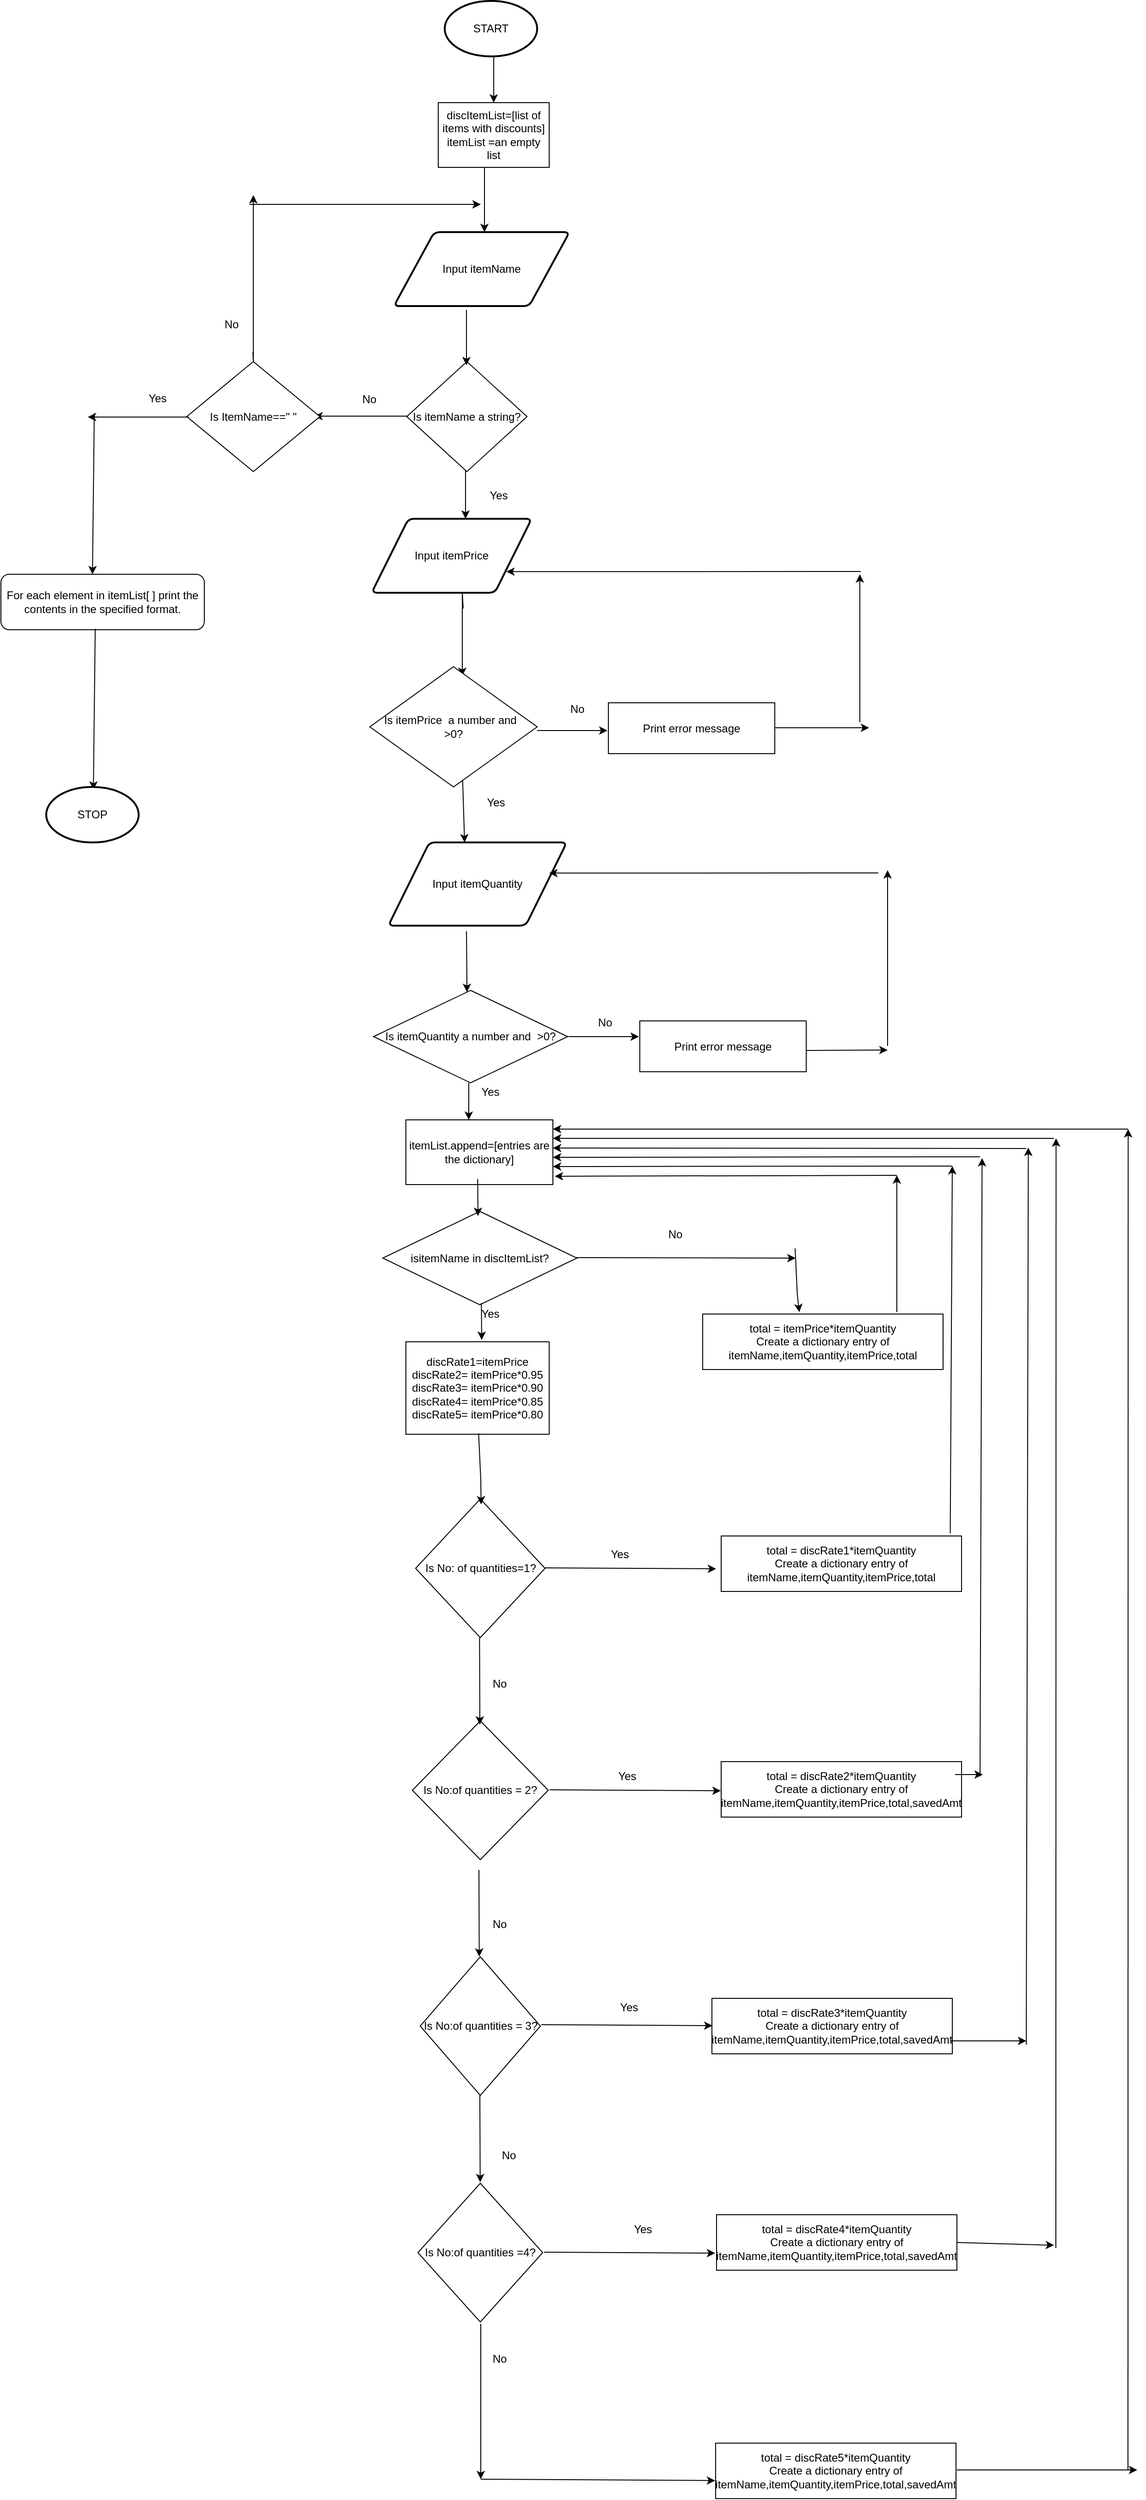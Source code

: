 <mxfile version="20.8.15" type="device"><diagram id="C5RBs43oDa-KdzZeNtuy" name="Page-1"><mxGraphModel dx="1877" dy="1652" grid="1" gridSize="10" guides="1" tooltips="1" connect="1" arrows="1" fold="1" page="1" pageScale="1" pageWidth="827" pageHeight="1169" math="0" shadow="0"><root><mxCell id="WIyWlLk6GJQsqaUBKTNV-0"/><mxCell id="WIyWlLk6GJQsqaUBKTNV-1" parent="WIyWlLk6GJQsqaUBKTNV-0"/><mxCell id="Qpaw-drPnYd5rChbz3Ln-0" value="START" style="strokeWidth=2;html=1;shape=mxgraph.flowchart.start_1;whiteSpace=wrap;" parent="WIyWlLk6GJQsqaUBKTNV-1" vertex="1"><mxGeometry x="221" y="-150" width="100" height="60" as="geometry"/></mxCell><mxCell id="Qpaw-drPnYd5rChbz3Ln-5" value="Input itemName" style="shape=parallelogram;html=1;strokeWidth=2;perimeter=parallelogramPerimeter;whiteSpace=wrap;rounded=1;arcSize=12;size=0.23;" parent="WIyWlLk6GJQsqaUBKTNV-1" vertex="1"><mxGeometry x="166" y="100" width="190" height="80" as="geometry"/></mxCell><mxCell id="VlZ74X_dVH1eno7yirSn-6" value="Is No: of quantities=1?" style="rhombus;whiteSpace=wrap;html=1;" parent="WIyWlLk6GJQsqaUBKTNV-1" vertex="1"><mxGeometry x="189.5" y="1470" width="140" height="150" as="geometry"/></mxCell><mxCell id="VlZ74X_dVH1eno7yirSn-7" value="" style="endArrow=classic;html=1;rounded=0;" parent="WIyWlLk6GJQsqaUBKTNV-1" edge="1"><mxGeometry width="50" height="50" relative="1" as="geometry"><mxPoint x="243.5" y="350" as="sourcePoint"/><mxPoint x="243.5" y="410" as="targetPoint"/></mxGeometry></mxCell><mxCell id="VlZ74X_dVH1eno7yirSn-14" value="" style="endArrow=classic;html=1;rounded=0;entryX=0.5;entryY=0;entryDx=0;entryDy=0;" parent="WIyWlLk6GJQsqaUBKTNV-1" edge="1"><mxGeometry width="50" height="50" relative="1" as="geometry"><mxPoint x="241" y="507" as="sourcePoint"/><mxPoint x="240" y="580" as="targetPoint"/><Array as="points"><mxPoint x="240" y="490"/></Array></mxGeometry></mxCell><mxCell id="VlZ74X_dVH1eno7yirSn-18" value="" style="endArrow=classic;html=1;rounded=0;" parent="WIyWlLk6GJQsqaUBKTNV-1" edge="1"><mxGeometry width="50" height="50" relative="1" as="geometry"><mxPoint x="321" y="639" as="sourcePoint"/><mxPoint x="397" y="639" as="targetPoint"/></mxGeometry></mxCell><mxCell id="VlZ74X_dVH1eno7yirSn-21" value="Is No:of quantities = 2?" style="rhombus;whiteSpace=wrap;html=1;" parent="WIyWlLk6GJQsqaUBKTNV-1" vertex="1"><mxGeometry x="186" y="1710" width="147" height="150" as="geometry"/></mxCell><mxCell id="VlZ74X_dVH1eno7yirSn-23" value="" style="endArrow=classic;html=1;rounded=0;entryX=0.546;entryY=0.007;entryDx=0;entryDy=0;entryPerimeter=0;" parent="WIyWlLk6GJQsqaUBKTNV-1" edge="1"><mxGeometry width="50" height="50" relative="1" as="geometry"><mxPoint x="239.8" y="674.16" as="sourcePoint"/><mxPoint x="242.5" y="760.0" as="targetPoint"/></mxGeometry></mxCell><mxCell id="VlZ74X_dVH1eno7yirSn-29" value="Is No:of quantities = 3?" style="rhombus;whiteSpace=wrap;html=1;" parent="WIyWlLk6GJQsqaUBKTNV-1" vertex="1"><mxGeometry x="194.5" y="1965" width="130" height="150" as="geometry"/></mxCell><mxCell id="VlZ74X_dVH1eno7yirSn-36" value="Is No:of quantities =4?" style="rhombus;whiteSpace=wrap;html=1;" parent="WIyWlLk6GJQsqaUBKTNV-1" vertex="1"><mxGeometry x="192" y="2210" width="135" height="150" as="geometry"/></mxCell><mxCell id="VlZ74X_dVH1eno7yirSn-50" value="" style="endArrow=classic;html=1;rounded=0;" parent="WIyWlLk6GJQsqaUBKTNV-1" edge="1"><mxGeometry width="50" height="50" relative="1" as="geometry"><mxPoint x="189" y="299" as="sourcePoint"/><mxPoint x="80" y="299" as="targetPoint"/></mxGeometry></mxCell><mxCell id="VlZ74X_dVH1eno7yirSn-54" value="Is ItemName==&quot; &quot;" style="rhombus;whiteSpace=wrap;html=1;" parent="WIyWlLk6GJQsqaUBKTNV-1" vertex="1"><mxGeometry x="-58" y="240" width="144" height="119" as="geometry"/></mxCell><mxCell id="VlZ74X_dVH1eno7yirSn-55" value="" style="endArrow=classic;html=1;rounded=0;" parent="WIyWlLk6GJQsqaUBKTNV-1" edge="1"><mxGeometry width="50" height="50" relative="1" as="geometry"><mxPoint x="-158" y="296" as="sourcePoint"/><mxPoint x="-160" y="470" as="targetPoint"/></mxGeometry></mxCell><mxCell id="VlZ74X_dVH1eno7yirSn-59" value="" style="endArrow=classic;html=1;rounded=0;exitX=1;exitY=0.5;exitDx=0;exitDy=0;" parent="WIyWlLk6GJQsqaUBKTNV-1" edge="1"><mxGeometry width="50" height="50" relative="1" as="geometry"><mxPoint x="329.5" y="1544.5" as="sourcePoint"/><mxPoint x="514.5" y="1545.5" as="targetPoint"/></mxGeometry></mxCell><mxCell id="VlZ74X_dVH1eno7yirSn-64" value="" style="endArrow=classic;html=1;rounded=0;" parent="WIyWlLk6GJQsqaUBKTNV-1" edge="1"><mxGeometry width="50" height="50" relative="1" as="geometry"><mxPoint x="247" y="1020" as="sourcePoint"/><mxPoint x="247" y="1060" as="targetPoint"/></mxGeometry></mxCell><mxCell id="VlZ74X_dVH1eno7yirSn-67" value="Is itemName a string?" style="rhombus;whiteSpace=wrap;html=1;" parent="WIyWlLk6GJQsqaUBKTNV-1" vertex="1"><mxGeometry x="180" y="240" width="130" height="119" as="geometry"/></mxCell><mxCell id="VlZ74X_dVH1eno7yirSn-68" value="" style="endArrow=classic;html=1;rounded=0;" parent="WIyWlLk6GJQsqaUBKTNV-1" edge="1"><mxGeometry width="50" height="50" relative="1" as="geometry"><mxPoint x="244.5" y="184" as="sourcePoint"/><mxPoint x="244.5" y="244" as="targetPoint"/></mxGeometry></mxCell><mxCell id="VlZ74X_dVH1eno7yirSn-69" value="Yes" style="text;html=1;align=center;verticalAlign=middle;resizable=0;points=[];autosize=1;strokeColor=none;fillColor=none;" parent="WIyWlLk6GJQsqaUBKTNV-1" vertex="1"><mxGeometry x="259" y="370" width="40" height="30" as="geometry"/></mxCell><mxCell id="VlZ74X_dVH1eno7yirSn-70" value="No" style="text;html=1;align=center;verticalAlign=middle;resizable=0;points=[];autosize=1;strokeColor=none;fillColor=none;" parent="WIyWlLk6GJQsqaUBKTNV-1" vertex="1"><mxGeometry x="119" y="266" width="40" height="30" as="geometry"/></mxCell><mxCell id="VlZ74X_dVH1eno7yirSn-71" value="" style="endArrow=classic;html=1;rounded=0;" parent="WIyWlLk6GJQsqaUBKTNV-1" edge="1"><mxGeometry width="50" height="50" relative="1" as="geometry"><mxPoint x="-56" y="300" as="sourcePoint"/><mxPoint x="-165" y="300" as="targetPoint"/></mxGeometry></mxCell><mxCell id="VlZ74X_dVH1eno7yirSn-72" value="Yes" style="text;html=1;align=center;verticalAlign=middle;resizable=0;points=[];autosize=1;strokeColor=none;fillColor=none;" parent="WIyWlLk6GJQsqaUBKTNV-1" vertex="1"><mxGeometry x="-110" y="265" width="40" height="30" as="geometry"/></mxCell><mxCell id="VlZ74X_dVH1eno7yirSn-73" value="Input itemPrice" style="shape=parallelogram;html=1;strokeWidth=2;perimeter=parallelogramPerimeter;whiteSpace=wrap;rounded=1;arcSize=12;size=0.23;" parent="WIyWlLk6GJQsqaUBKTNV-1" vertex="1"><mxGeometry x="142" y="410" width="173" height="80" as="geometry"/></mxCell><mxCell id="VlZ74X_dVH1eno7yirSn-74" value="Is itemPrice&amp;nbsp; a number and&amp;nbsp;&amp;nbsp;&lt;br&gt;&amp;gt;0?" style="rhombus;whiteSpace=wrap;html=1;" parent="WIyWlLk6GJQsqaUBKTNV-1" vertex="1"><mxGeometry x="140" y="570" width="181" height="130" as="geometry"/></mxCell><mxCell id="VlZ74X_dVH1eno7yirSn-75" value="Input itemQuantity" style="shape=parallelogram;html=1;strokeWidth=2;perimeter=parallelogramPerimeter;whiteSpace=wrap;rounded=1;arcSize=12;size=0.23;" parent="WIyWlLk6GJQsqaUBKTNV-1" vertex="1"><mxGeometry x="160" y="760" width="193" height="90" as="geometry"/></mxCell><mxCell id="VlZ74X_dVH1eno7yirSn-77" value="Is itemQuantity a number and&amp;nbsp; &amp;gt;0?" style="rhombus;whiteSpace=wrap;html=1;" parent="WIyWlLk6GJQsqaUBKTNV-1" vertex="1"><mxGeometry x="144" y="920" width="210" height="100" as="geometry"/></mxCell><mxCell id="VlZ74X_dVH1eno7yirSn-81" value="" style="endArrow=classic;html=1;rounded=0;" parent="WIyWlLk6GJQsqaUBKTNV-1" edge="1"><mxGeometry width="50" height="50" relative="1" as="geometry"><mxPoint x="258.65" y="1620.16" as="sourcePoint"/><mxPoint x="259" y="1714" as="targetPoint"/></mxGeometry></mxCell><mxCell id="VlZ74X_dVH1eno7yirSn-84" value="" style="endArrow=classic;html=1;rounded=0;" parent="WIyWlLk6GJQsqaUBKTNV-1" edge="1"><mxGeometry width="50" height="50" relative="1" as="geometry"><mxPoint x="258.0" y="1871.08" as="sourcePoint"/><mxPoint x="258.35" y="1964.92" as="targetPoint"/></mxGeometry></mxCell><mxCell id="VlZ74X_dVH1eno7yirSn-86" value="" style="endArrow=classic;html=1;rounded=0;" parent="WIyWlLk6GJQsqaUBKTNV-1" edge="1"><mxGeometry width="50" height="50" relative="1" as="geometry"><mxPoint x="259.0" y="2115" as="sourcePoint"/><mxPoint x="259.35" y="2208.84" as="targetPoint"/></mxGeometry></mxCell><mxCell id="VlZ74X_dVH1eno7yirSn-123" value="For each element in itemList[ ] print the contents in the specified format." style="rounded=1;whiteSpace=wrap;html=1;" parent="WIyWlLk6GJQsqaUBKTNV-1" vertex="1"><mxGeometry x="-259" y="470" width="220" height="60" as="geometry"/></mxCell><mxCell id="VlZ74X_dVH1eno7yirSn-124" value="" style="endArrow=classic;html=1;rounded=0;" parent="WIyWlLk6GJQsqaUBKTNV-1" edge="1"><mxGeometry width="50" height="50" relative="1" as="geometry"><mxPoint x="-157" y="529" as="sourcePoint"/><mxPoint x="-159" y="703" as="targetPoint"/></mxGeometry></mxCell><mxCell id="VlZ74X_dVH1eno7yirSn-125" value="STOP" style="strokeWidth=2;html=1;shape=mxgraph.flowchart.start_1;whiteSpace=wrap;" parent="WIyWlLk6GJQsqaUBKTNV-1" vertex="1"><mxGeometry x="-210" y="700" width="100" height="60" as="geometry"/></mxCell><mxCell id="VlZ74X_dVH1eno7yirSn-128" value="" style="endArrow=classic;html=1;rounded=0;" parent="WIyWlLk6GJQsqaUBKTNV-1" edge="1"><mxGeometry width="50" height="50" relative="1" as="geometry"><mxPoint x="264" y="30" as="sourcePoint"/><mxPoint x="264" y="100" as="targetPoint"/></mxGeometry></mxCell><mxCell id="xREd8NeB-QM-yeO-wV4U-1" value="No" style="text;html=1;align=center;verticalAlign=middle;resizable=0;points=[];autosize=1;strokeColor=none;fillColor=none;" vertex="1" parent="WIyWlLk6GJQsqaUBKTNV-1"><mxGeometry x="344" y="601" width="40" height="30" as="geometry"/></mxCell><mxCell id="xREd8NeB-QM-yeO-wV4U-2" value="Print error message" style="rounded=0;whiteSpace=wrap;html=1;" vertex="1" parent="WIyWlLk6GJQsqaUBKTNV-1"><mxGeometry x="398" y="609" width="180" height="55" as="geometry"/></mxCell><mxCell id="xREd8NeB-QM-yeO-wV4U-4" value="" style="endArrow=classic;html=1;rounded=0;" edge="1" parent="WIyWlLk6GJQsqaUBKTNV-1"><mxGeometry width="50" height="50" relative="1" as="geometry"><mxPoint x="578" y="636" as="sourcePoint"/><mxPoint x="680" y="636" as="targetPoint"/></mxGeometry></mxCell><mxCell id="xREd8NeB-QM-yeO-wV4U-5" value="" style="endArrow=classic;html=1;rounded=0;" edge="1" parent="WIyWlLk6GJQsqaUBKTNV-1"><mxGeometry width="50" height="50" relative="1" as="geometry"><mxPoint x="670" y="630" as="sourcePoint"/><mxPoint x="670" y="470" as="targetPoint"/></mxGeometry></mxCell><mxCell id="xREd8NeB-QM-yeO-wV4U-26" value="" style="endArrow=classic;html=1;rounded=0;" edge="1" parent="WIyWlLk6GJQsqaUBKTNV-1"><mxGeometry width="50" height="50" relative="1" as="geometry"><mxPoint x="13.5" y="230" as="sourcePoint"/><mxPoint x="14" y="60" as="targetPoint"/><Array as="points"><mxPoint x="14" y="240"/></Array></mxGeometry></mxCell><mxCell id="xREd8NeB-QM-yeO-wV4U-27" value="" style="endArrow=classic;html=1;rounded=0;" edge="1" parent="WIyWlLk6GJQsqaUBKTNV-1"><mxGeometry width="50" height="50" relative="1" as="geometry"><mxPoint x="10" y="70" as="sourcePoint"/><mxPoint x="260" y="70" as="targetPoint"/></mxGeometry></mxCell><mxCell id="xREd8NeB-QM-yeO-wV4U-28" value="No" style="text;html=1;align=center;verticalAlign=middle;resizable=0;points=[];autosize=1;strokeColor=none;fillColor=none;" vertex="1" parent="WIyWlLk6GJQsqaUBKTNV-1"><mxGeometry x="-30" y="185" width="40" height="30" as="geometry"/></mxCell><mxCell id="xREd8NeB-QM-yeO-wV4U-30" value="Yes" style="text;html=1;align=center;verticalAlign=middle;resizable=0;points=[];autosize=1;strokeColor=none;fillColor=none;" vertex="1" parent="WIyWlLk6GJQsqaUBKTNV-1"><mxGeometry x="256" y="702" width="40" height="30" as="geometry"/></mxCell><mxCell id="xREd8NeB-QM-yeO-wV4U-31" value="" style="endArrow=classic;html=1;rounded=0;" edge="1" parent="WIyWlLk6GJQsqaUBKTNV-1"><mxGeometry width="50" height="50" relative="1" as="geometry"><mxPoint x="671" y="467" as="sourcePoint"/><mxPoint x="287.606" y="467.188" as="targetPoint"/></mxGeometry></mxCell><mxCell id="xREd8NeB-QM-yeO-wV4U-32" value="" style="endArrow=classic;html=1;rounded=0;entryX=0.546;entryY=0.007;entryDx=0;entryDy=0;entryPerimeter=0;exitX=0.438;exitY=1.067;exitDx=0;exitDy=0;exitPerimeter=0;" edge="1" parent="WIyWlLk6GJQsqaUBKTNV-1" source="VlZ74X_dVH1eno7yirSn-75"><mxGeometry width="50" height="50" relative="1" as="geometry"><mxPoint x="245" y="860" as="sourcePoint"/><mxPoint x="245.1" y="921.84" as="targetPoint"/></mxGeometry></mxCell><mxCell id="xREd8NeB-QM-yeO-wV4U-34" style="edgeStyle=orthogonalEdgeStyle;rounded=0;orthogonalLoop=1;jettySize=auto;html=1;exitX=0.5;exitY=1;exitDx=0;exitDy=0;" edge="1" parent="WIyWlLk6GJQsqaUBKTNV-1" source="VlZ74X_dVH1eno7yirSn-77" target="VlZ74X_dVH1eno7yirSn-77"><mxGeometry relative="1" as="geometry"/></mxCell><mxCell id="xREd8NeB-QM-yeO-wV4U-35" value="" style="endArrow=classic;html=1;rounded=0;" edge="1" parent="WIyWlLk6GJQsqaUBKTNV-1"><mxGeometry width="50" height="50" relative="1" as="geometry"><mxPoint x="355" y="970" as="sourcePoint"/><mxPoint x="431" y="970" as="targetPoint"/><Array as="points"><mxPoint x="390" y="970"/></Array></mxGeometry></mxCell><mxCell id="xREd8NeB-QM-yeO-wV4U-36" value="Print error message" style="rounded=0;whiteSpace=wrap;html=1;" vertex="1" parent="WIyWlLk6GJQsqaUBKTNV-1"><mxGeometry x="432" y="953" width="180" height="55" as="geometry"/></mxCell><mxCell id="xREd8NeB-QM-yeO-wV4U-37" value="" style="endArrow=classic;html=1;rounded=0;" edge="1" parent="WIyWlLk6GJQsqaUBKTNV-1"><mxGeometry width="50" height="50" relative="1" as="geometry"><mxPoint x="612" y="985" as="sourcePoint"/><mxPoint x="700" y="984.5" as="targetPoint"/></mxGeometry></mxCell><mxCell id="xREd8NeB-QM-yeO-wV4U-39" value="" style="endArrow=classic;html=1;rounded=0;" edge="1" parent="WIyWlLk6GJQsqaUBKTNV-1"><mxGeometry width="50" height="50" relative="1" as="geometry"><mxPoint x="700" y="980" as="sourcePoint"/><mxPoint x="700" y="790" as="targetPoint"/></mxGeometry></mxCell><mxCell id="xREd8NeB-QM-yeO-wV4U-40" value="" style="endArrow=classic;html=1;rounded=0;" edge="1" parent="WIyWlLk6GJQsqaUBKTNV-1"><mxGeometry width="50" height="50" relative="1" as="geometry"><mxPoint x="690" y="793" as="sourcePoint"/><mxPoint x="333.996" y="793.188" as="targetPoint"/></mxGeometry></mxCell><mxCell id="xREd8NeB-QM-yeO-wV4U-43" value="No" style="text;html=1;align=center;verticalAlign=middle;resizable=0;points=[];autosize=1;strokeColor=none;fillColor=none;" vertex="1" parent="WIyWlLk6GJQsqaUBKTNV-1"><mxGeometry x="373.5" y="940" width="40" height="30" as="geometry"/></mxCell><mxCell id="xREd8NeB-QM-yeO-wV4U-45" value="Yes" style="text;html=1;align=center;verticalAlign=middle;resizable=0;points=[];autosize=1;strokeColor=none;fillColor=none;" vertex="1" parent="WIyWlLk6GJQsqaUBKTNV-1"><mxGeometry x="242.5" y="1220" width="40" height="30" as="geometry"/></mxCell><mxCell id="xREd8NeB-QM-yeO-wV4U-46" value="discRate1=itemPrice&lt;br&gt;discRate2= itemPrice*0.95&lt;br&gt;discRate3= itemPrice*0.90&lt;br&gt;discRate4= itemPrice*0.85&lt;br&gt;discRate5= itemPrice*0.80" style="rounded=0;whiteSpace=wrap;html=1;" vertex="1" parent="WIyWlLk6GJQsqaUBKTNV-1"><mxGeometry x="179" y="1300" width="155" height="100" as="geometry"/></mxCell><mxCell id="xREd8NeB-QM-yeO-wV4U-47" value="" style="endArrow=classic;html=1;rounded=0;" edge="1" parent="WIyWlLk6GJQsqaUBKTNV-1"><mxGeometry width="50" height="50" relative="1" as="geometry"><mxPoint x="353" y="1209" as="sourcePoint"/><mxPoint x="600.5" y="1209.5" as="targetPoint"/></mxGeometry></mxCell><mxCell id="xREd8NeB-QM-yeO-wV4U-48" value="itemList.append=[entries are the dictionary]" style="rounded=0;whiteSpace=wrap;html=1;" vertex="1" parent="WIyWlLk6GJQsqaUBKTNV-1"><mxGeometry x="179" y="1060" width="159" height="70" as="geometry"/></mxCell><mxCell id="xREd8NeB-QM-yeO-wV4U-49" value="No" style="text;html=1;align=center;verticalAlign=middle;resizable=0;points=[];autosize=1;strokeColor=none;fillColor=none;" vertex="1" parent="WIyWlLk6GJQsqaUBKTNV-1"><mxGeometry x="450" y="1169" width="40" height="30" as="geometry"/></mxCell><mxCell id="xREd8NeB-QM-yeO-wV4U-50" value="total = itemPrice*itemQuantity&lt;br&gt;Create a dictionary entry of itemName,itemQuantity,itemPrice,total" style="rounded=0;whiteSpace=wrap;html=1;strokeColor=default;" vertex="1" parent="WIyWlLk6GJQsqaUBKTNV-1"><mxGeometry x="500" y="1270" width="260" height="60" as="geometry"/></mxCell><mxCell id="xREd8NeB-QM-yeO-wV4U-51" value="" style="endArrow=classic;html=1;rounded=0;entryX=0.402;entryY=-0.033;entryDx=0;entryDy=0;entryPerimeter=0;" edge="1" parent="WIyWlLk6GJQsqaUBKTNV-1" target="xREd8NeB-QM-yeO-wV4U-50"><mxGeometry width="50" height="50" relative="1" as="geometry"><mxPoint x="600.0" y="1199" as="sourcePoint"/><mxPoint x="602.7" y="1275.84" as="targetPoint"/><Array as="points"><mxPoint x="602.35" y="1249"/></Array></mxGeometry></mxCell><mxCell id="xREd8NeB-QM-yeO-wV4U-52" value="" style="endArrow=classic;html=1;rounded=0;entryX=0.546;entryY=0.007;entryDx=0;entryDy=0;entryPerimeter=0;" edge="1" parent="WIyWlLk6GJQsqaUBKTNV-1"><mxGeometry width="50" height="50" relative="1" as="geometry"><mxPoint x="257.65" y="1399" as="sourcePoint"/><mxPoint x="260.35" y="1475.84" as="targetPoint"/><Array as="points"><mxPoint x="260" y="1449"/></Array></mxGeometry></mxCell><mxCell id="xREd8NeB-QM-yeO-wV4U-53" value="total = discRate1*itemQuantity&lt;br&gt;Create a dictionary entry of itemName,itemQuantity,itemPrice,total" style="rounded=0;whiteSpace=wrap;html=1;strokeColor=default;" vertex="1" parent="WIyWlLk6GJQsqaUBKTNV-1"><mxGeometry x="520" y="1510" width="260" height="60" as="geometry"/></mxCell><mxCell id="xREd8NeB-QM-yeO-wV4U-54" value="Yes" style="text;html=1;align=center;verticalAlign=middle;resizable=0;points=[];autosize=1;strokeColor=none;fillColor=none;" vertex="1" parent="WIyWlLk6GJQsqaUBKTNV-1"><mxGeometry x="390" y="1515" width="40" height="30" as="geometry"/></mxCell><mxCell id="xREd8NeB-QM-yeO-wV4U-55" value="No" style="text;html=1;align=center;verticalAlign=middle;resizable=0;points=[];autosize=1;strokeColor=none;fillColor=none;" vertex="1" parent="WIyWlLk6GJQsqaUBKTNV-1"><mxGeometry x="260" y="1655" width="40" height="30" as="geometry"/></mxCell><mxCell id="xREd8NeB-QM-yeO-wV4U-56" value="" style="endArrow=classic;html=1;rounded=0;exitX=1;exitY=0.5;exitDx=0;exitDy=0;" edge="1" parent="WIyWlLk6GJQsqaUBKTNV-1"><mxGeometry width="50" height="50" relative="1" as="geometry"><mxPoint x="334.5" y="1784.5" as="sourcePoint"/><mxPoint x="519.5" y="1785.5" as="targetPoint"/></mxGeometry></mxCell><mxCell id="xREd8NeB-QM-yeO-wV4U-57" value="Yes" style="text;html=1;align=center;verticalAlign=middle;resizable=0;points=[];autosize=1;strokeColor=none;fillColor=none;" vertex="1" parent="WIyWlLk6GJQsqaUBKTNV-1"><mxGeometry x="398" y="1755" width="40" height="30" as="geometry"/></mxCell><mxCell id="xREd8NeB-QM-yeO-wV4U-58" value="total = discRate2*itemQuantity&lt;br&gt;Create a dictionary entry of itemName,itemQuantity,itemPrice,total,savedAmt" style="rounded=0;whiteSpace=wrap;html=1;strokeColor=default;" vertex="1" parent="WIyWlLk6GJQsqaUBKTNV-1"><mxGeometry x="520" y="1754" width="260" height="60" as="geometry"/></mxCell><mxCell id="xREd8NeB-QM-yeO-wV4U-61" value="" style="endArrow=classic;html=1;rounded=0;exitX=1;exitY=0.5;exitDx=0;exitDy=0;" edge="1" parent="WIyWlLk6GJQsqaUBKTNV-1"><mxGeometry width="50" height="50" relative="1" as="geometry"><mxPoint x="325.5" y="2038.5" as="sourcePoint"/><mxPoint x="510.5" y="2039.5" as="targetPoint"/></mxGeometry></mxCell><mxCell id="xREd8NeB-QM-yeO-wV4U-62" value="total = discRate3*itemQuantity&lt;br&gt;Create a dictionary entry of itemName,itemQuantity,itemPrice,total,savedAmt" style="rounded=0;whiteSpace=wrap;html=1;strokeColor=default;" vertex="1" parent="WIyWlLk6GJQsqaUBKTNV-1"><mxGeometry x="510" y="2010" width="260" height="60" as="geometry"/></mxCell><mxCell id="xREd8NeB-QM-yeO-wV4U-64" value="" style="endArrow=classic;html=1;rounded=0;exitX=1;exitY=0.5;exitDx=0;exitDy=0;" edge="1" parent="WIyWlLk6GJQsqaUBKTNV-1"><mxGeometry width="50" height="50" relative="1" as="geometry"><mxPoint x="328.5" y="2284.5" as="sourcePoint"/><mxPoint x="513.5" y="2285.5" as="targetPoint"/></mxGeometry></mxCell><mxCell id="xREd8NeB-QM-yeO-wV4U-66" value="total = discRate4*itemQuantity&lt;br&gt;Create a dictionary entry of itemName,itemQuantity,itemPrice,total,savedAmt" style="rounded=0;whiteSpace=wrap;html=1;strokeColor=default;" vertex="1" parent="WIyWlLk6GJQsqaUBKTNV-1"><mxGeometry x="515" y="2244" width="260" height="60" as="geometry"/></mxCell><mxCell id="xREd8NeB-QM-yeO-wV4U-68" value="" style="endArrow=classic;html=1;rounded=0;" edge="1" parent="WIyWlLk6GJQsqaUBKTNV-1"><mxGeometry width="50" height="50" relative="1" as="geometry"><mxPoint x="260" y="2362" as="sourcePoint"/><mxPoint x="260" y="2530" as="targetPoint"/></mxGeometry></mxCell><mxCell id="xREd8NeB-QM-yeO-wV4U-69" value="" style="endArrow=classic;html=1;rounded=0;" edge="1" parent="WIyWlLk6GJQsqaUBKTNV-1"><mxGeometry width="50" height="50" relative="1" as="geometry"><mxPoint x="260" y="2530" as="sourcePoint"/><mxPoint x="513.5" y="2531.5" as="targetPoint"/></mxGeometry></mxCell><mxCell id="xREd8NeB-QM-yeO-wV4U-70" value="total = discRate5*itemQuantity&lt;br&gt;Create a dictionary entry of itemName,itemQuantity,itemPrice,total,savedAmt" style="rounded=0;whiteSpace=wrap;html=1;strokeColor=default;" vertex="1" parent="WIyWlLk6GJQsqaUBKTNV-1"><mxGeometry x="514" y="2491" width="260" height="60" as="geometry"/></mxCell><mxCell id="xREd8NeB-QM-yeO-wV4U-75" value="" style="endArrow=classic;html=1;rounded=0;" edge="1" parent="WIyWlLk6GJQsqaUBKTNV-1" target="xREd8NeB-QM-yeO-wV4U-76"><mxGeometry width="50" height="50" relative="1" as="geometry"><mxPoint x="274" y="-89" as="sourcePoint"/><mxPoint x="274" y="-19" as="targetPoint"/></mxGeometry></mxCell><mxCell id="xREd8NeB-QM-yeO-wV4U-76" value="discItemList=[list of items with discounts]&lt;br&gt;itemList =an empty list" style="rounded=0;whiteSpace=wrap;html=1;" vertex="1" parent="WIyWlLk6GJQsqaUBKTNV-1"><mxGeometry x="214" y="-40" width="120" height="70" as="geometry"/></mxCell><mxCell id="xREd8NeB-QM-yeO-wV4U-77" value="isitemName in discItemList?" style="rhombus;whiteSpace=wrap;html=1;" vertex="1" parent="WIyWlLk6GJQsqaUBKTNV-1"><mxGeometry x="154" y="1159" width="210" height="101" as="geometry"/></mxCell><mxCell id="xREd8NeB-QM-yeO-wV4U-78" value="" style="endArrow=classic;html=1;rounded=0;" edge="1" parent="WIyWlLk6GJQsqaUBKTNV-1"><mxGeometry width="50" height="50" relative="1" as="geometry"><mxPoint x="256.65" y="1124" as="sourcePoint"/><mxPoint x="257" y="1164" as="targetPoint"/></mxGeometry></mxCell><mxCell id="xREd8NeB-QM-yeO-wV4U-84" value="" style="endArrow=classic;html=1;rounded=0;" edge="1" parent="WIyWlLk6GJQsqaUBKTNV-1"><mxGeometry width="50" height="50" relative="1" as="geometry"><mxPoint x="260.65" y="1258" as="sourcePoint"/><mxPoint x="261" y="1298" as="targetPoint"/></mxGeometry></mxCell><mxCell id="xREd8NeB-QM-yeO-wV4U-85" value="Yes" style="text;html=1;align=center;verticalAlign=middle;resizable=0;points=[];autosize=1;strokeColor=none;fillColor=none;" vertex="1" parent="WIyWlLk6GJQsqaUBKTNV-1"><mxGeometry x="250" y="1255" width="40" height="30" as="geometry"/></mxCell><mxCell id="xREd8NeB-QM-yeO-wV4U-86" value="No" style="text;html=1;align=center;verticalAlign=middle;resizable=0;points=[];autosize=1;strokeColor=none;fillColor=none;" vertex="1" parent="WIyWlLk6GJQsqaUBKTNV-1"><mxGeometry x="260" y="1915" width="40" height="30" as="geometry"/></mxCell><mxCell id="xREd8NeB-QM-yeO-wV4U-88" value="Yes" style="text;html=1;align=center;verticalAlign=middle;resizable=0;points=[];autosize=1;strokeColor=none;fillColor=none;" vertex="1" parent="WIyWlLk6GJQsqaUBKTNV-1"><mxGeometry x="400" y="2005" width="40" height="30" as="geometry"/></mxCell><mxCell id="xREd8NeB-QM-yeO-wV4U-89" value="No" style="text;html=1;align=center;verticalAlign=middle;resizable=0;points=[];autosize=1;strokeColor=none;fillColor=none;" vertex="1" parent="WIyWlLk6GJQsqaUBKTNV-1"><mxGeometry x="270" y="2165" width="40" height="30" as="geometry"/></mxCell><mxCell id="xREd8NeB-QM-yeO-wV4U-91" value="Yes" style="text;html=1;align=center;verticalAlign=middle;resizable=0;points=[];autosize=1;strokeColor=none;fillColor=none;" vertex="1" parent="WIyWlLk6GJQsqaUBKTNV-1"><mxGeometry x="415" y="2245" width="40" height="30" as="geometry"/></mxCell><mxCell id="xREd8NeB-QM-yeO-wV4U-93" value="No" style="text;html=1;align=center;verticalAlign=middle;resizable=0;points=[];autosize=1;strokeColor=none;fillColor=none;" vertex="1" parent="WIyWlLk6GJQsqaUBKTNV-1"><mxGeometry x="260" y="2385" width="40" height="30" as="geometry"/></mxCell><mxCell id="xREd8NeB-QM-yeO-wV4U-94" value="" style="endArrow=classic;html=1;rounded=0;" edge="1" parent="WIyWlLk6GJQsqaUBKTNV-1"><mxGeometry width="50" height="50" relative="1" as="geometry"><mxPoint x="710" y="1120" as="sourcePoint"/><mxPoint x="340" y="1121" as="targetPoint"/><Array as="points"><mxPoint x="340" y="1121"/></Array></mxGeometry></mxCell><mxCell id="xREd8NeB-QM-yeO-wV4U-95" value="" style="endArrow=classic;html=1;rounded=0;" edge="1" parent="WIyWlLk6GJQsqaUBKTNV-1"><mxGeometry width="50" height="50" relative="1" as="geometry"><mxPoint x="710" y="1268" as="sourcePoint"/><mxPoint x="710" y="1120" as="targetPoint"/></mxGeometry></mxCell><mxCell id="xREd8NeB-QM-yeO-wV4U-96" value="" style="endArrow=classic;html=1;rounded=0;" edge="1" parent="WIyWlLk6GJQsqaUBKTNV-1"><mxGeometry width="50" height="50" relative="1" as="geometry"><mxPoint x="770" y="1110" as="sourcePoint"/><mxPoint x="338" y="1110.5" as="targetPoint"/><Array as="points"><mxPoint x="338" y="1110.5"/></Array></mxGeometry></mxCell><mxCell id="xREd8NeB-QM-yeO-wV4U-97" value="" style="endArrow=classic;html=1;rounded=0;exitX=0.953;exitY=-0.047;exitDx=0;exitDy=0;exitPerimeter=0;" edge="1" parent="WIyWlLk6GJQsqaUBKTNV-1" source="xREd8NeB-QM-yeO-wV4U-53"><mxGeometry width="50" height="50" relative="1" as="geometry"><mxPoint x="770" y="1258" as="sourcePoint"/><mxPoint x="770" y="1110" as="targetPoint"/></mxGeometry></mxCell><mxCell id="xREd8NeB-QM-yeO-wV4U-98" value="" style="endArrow=classic;html=1;rounded=0;" edge="1" parent="WIyWlLk6GJQsqaUBKTNV-1"><mxGeometry width="50" height="50" relative="1" as="geometry"><mxPoint x="800" y="1100" as="sourcePoint"/><mxPoint x="338" y="1100.5" as="targetPoint"/><Array as="points"><mxPoint x="338" y="1100.5"/></Array></mxGeometry></mxCell><mxCell id="xREd8NeB-QM-yeO-wV4U-99" value="" style="endArrow=classic;html=1;rounded=0;" edge="1" parent="WIyWlLk6GJQsqaUBKTNV-1"><mxGeometry width="50" height="50" relative="1" as="geometry"><mxPoint x="800" y="1770" as="sourcePoint"/><mxPoint x="802.22" y="1101.41" as="targetPoint"/></mxGeometry></mxCell><mxCell id="xREd8NeB-QM-yeO-wV4U-100" value="" style="endArrow=classic;html=1;rounded=0;" edge="1" parent="WIyWlLk6GJQsqaUBKTNV-1"><mxGeometry width="50" height="50" relative="1" as="geometry"><mxPoint x="773" y="1768" as="sourcePoint"/><mxPoint x="803" y="1768" as="targetPoint"/></mxGeometry></mxCell><mxCell id="xREd8NeB-QM-yeO-wV4U-103" value="" style="endArrow=classic;html=1;rounded=0;" edge="1" parent="WIyWlLk6GJQsqaUBKTNV-1"><mxGeometry width="50" height="50" relative="1" as="geometry"><mxPoint x="850" y="1091" as="sourcePoint"/><mxPoint x="338" y="1090.5" as="targetPoint"/><Array as="points"><mxPoint x="338" y="1090.5"/></Array></mxGeometry></mxCell><mxCell id="xREd8NeB-QM-yeO-wV4U-104" value="" style="endArrow=classic;html=1;rounded=0;" edge="1" parent="WIyWlLk6GJQsqaUBKTNV-1"><mxGeometry width="50" height="50" relative="1" as="geometry"><mxPoint x="850" y="2060" as="sourcePoint"/><mxPoint x="852.22" y="1090.0" as="targetPoint"/></mxGeometry></mxCell><mxCell id="xREd8NeB-QM-yeO-wV4U-105" value="" style="endArrow=classic;html=1;rounded=0;" edge="1" parent="WIyWlLk6GJQsqaUBKTNV-1"><mxGeometry width="50" height="50" relative="1" as="geometry"><mxPoint x="768" y="2056" as="sourcePoint"/><mxPoint x="850" y="2056" as="targetPoint"/></mxGeometry></mxCell><mxCell id="xREd8NeB-QM-yeO-wV4U-106" value="" style="endArrow=classic;html=1;rounded=0;" edge="1" parent="WIyWlLk6GJQsqaUBKTNV-1"><mxGeometry width="50" height="50" relative="1" as="geometry"><mxPoint x="880" y="1080" as="sourcePoint"/><mxPoint x="338" y="1080" as="targetPoint"/><Array as="points"><mxPoint x="338" y="1080"/></Array></mxGeometry></mxCell><mxCell id="xREd8NeB-QM-yeO-wV4U-107" value="" style="endArrow=classic;html=1;rounded=0;" edge="1" parent="WIyWlLk6GJQsqaUBKTNV-1"><mxGeometry width="50" height="50" relative="1" as="geometry"><mxPoint x="882" y="2280" as="sourcePoint"/><mxPoint x="882.22" y="1080" as="targetPoint"/></mxGeometry></mxCell><mxCell id="xREd8NeB-QM-yeO-wV4U-108" value="" style="endArrow=classic;html=1;rounded=0;exitX=1;exitY=0.5;exitDx=0;exitDy=0;" edge="1" parent="WIyWlLk6GJQsqaUBKTNV-1" source="xREd8NeB-QM-yeO-wV4U-66"><mxGeometry width="50" height="50" relative="1" as="geometry"><mxPoint x="798" y="2277" as="sourcePoint"/><mxPoint x="880" y="2277" as="targetPoint"/></mxGeometry></mxCell><mxCell id="xREd8NeB-QM-yeO-wV4U-109" value="" style="endArrow=classic;html=1;rounded=0;" edge="1" parent="WIyWlLk6GJQsqaUBKTNV-1"><mxGeometry width="50" height="50" relative="1" as="geometry"><mxPoint x="960" y="1070" as="sourcePoint"/><mxPoint x="338" y="1070" as="targetPoint"/><Array as="points"><mxPoint x="338" y="1070"/></Array></mxGeometry></mxCell><mxCell id="xREd8NeB-QM-yeO-wV4U-110" value="" style="endArrow=classic;html=1;rounded=0;" edge="1" parent="WIyWlLk6GJQsqaUBKTNV-1"><mxGeometry width="50" height="50" relative="1" as="geometry"><mxPoint x="960" y="2520" as="sourcePoint"/><mxPoint x="960.22" y="1070" as="targetPoint"/></mxGeometry></mxCell><mxCell id="xREd8NeB-QM-yeO-wV4U-111" value="" style="endArrow=classic;html=1;rounded=0;exitX=1;exitY=0.5;exitDx=0;exitDy=0;" edge="1" parent="WIyWlLk6GJQsqaUBKTNV-1"><mxGeometry width="50" height="50" relative="1" as="geometry"><mxPoint x="775" y="2520" as="sourcePoint"/><mxPoint x="970" y="2520" as="targetPoint"/></mxGeometry></mxCell><mxCell id="xREd8NeB-QM-yeO-wV4U-112" value="Yes" style="text;html=1;align=center;verticalAlign=middle;resizable=0;points=[];autosize=1;strokeColor=none;fillColor=none;" vertex="1" parent="WIyWlLk6GJQsqaUBKTNV-1"><mxGeometry x="250" y="1015" width="40" height="30" as="geometry"/></mxCell></root></mxGraphModel></diagram></mxfile>